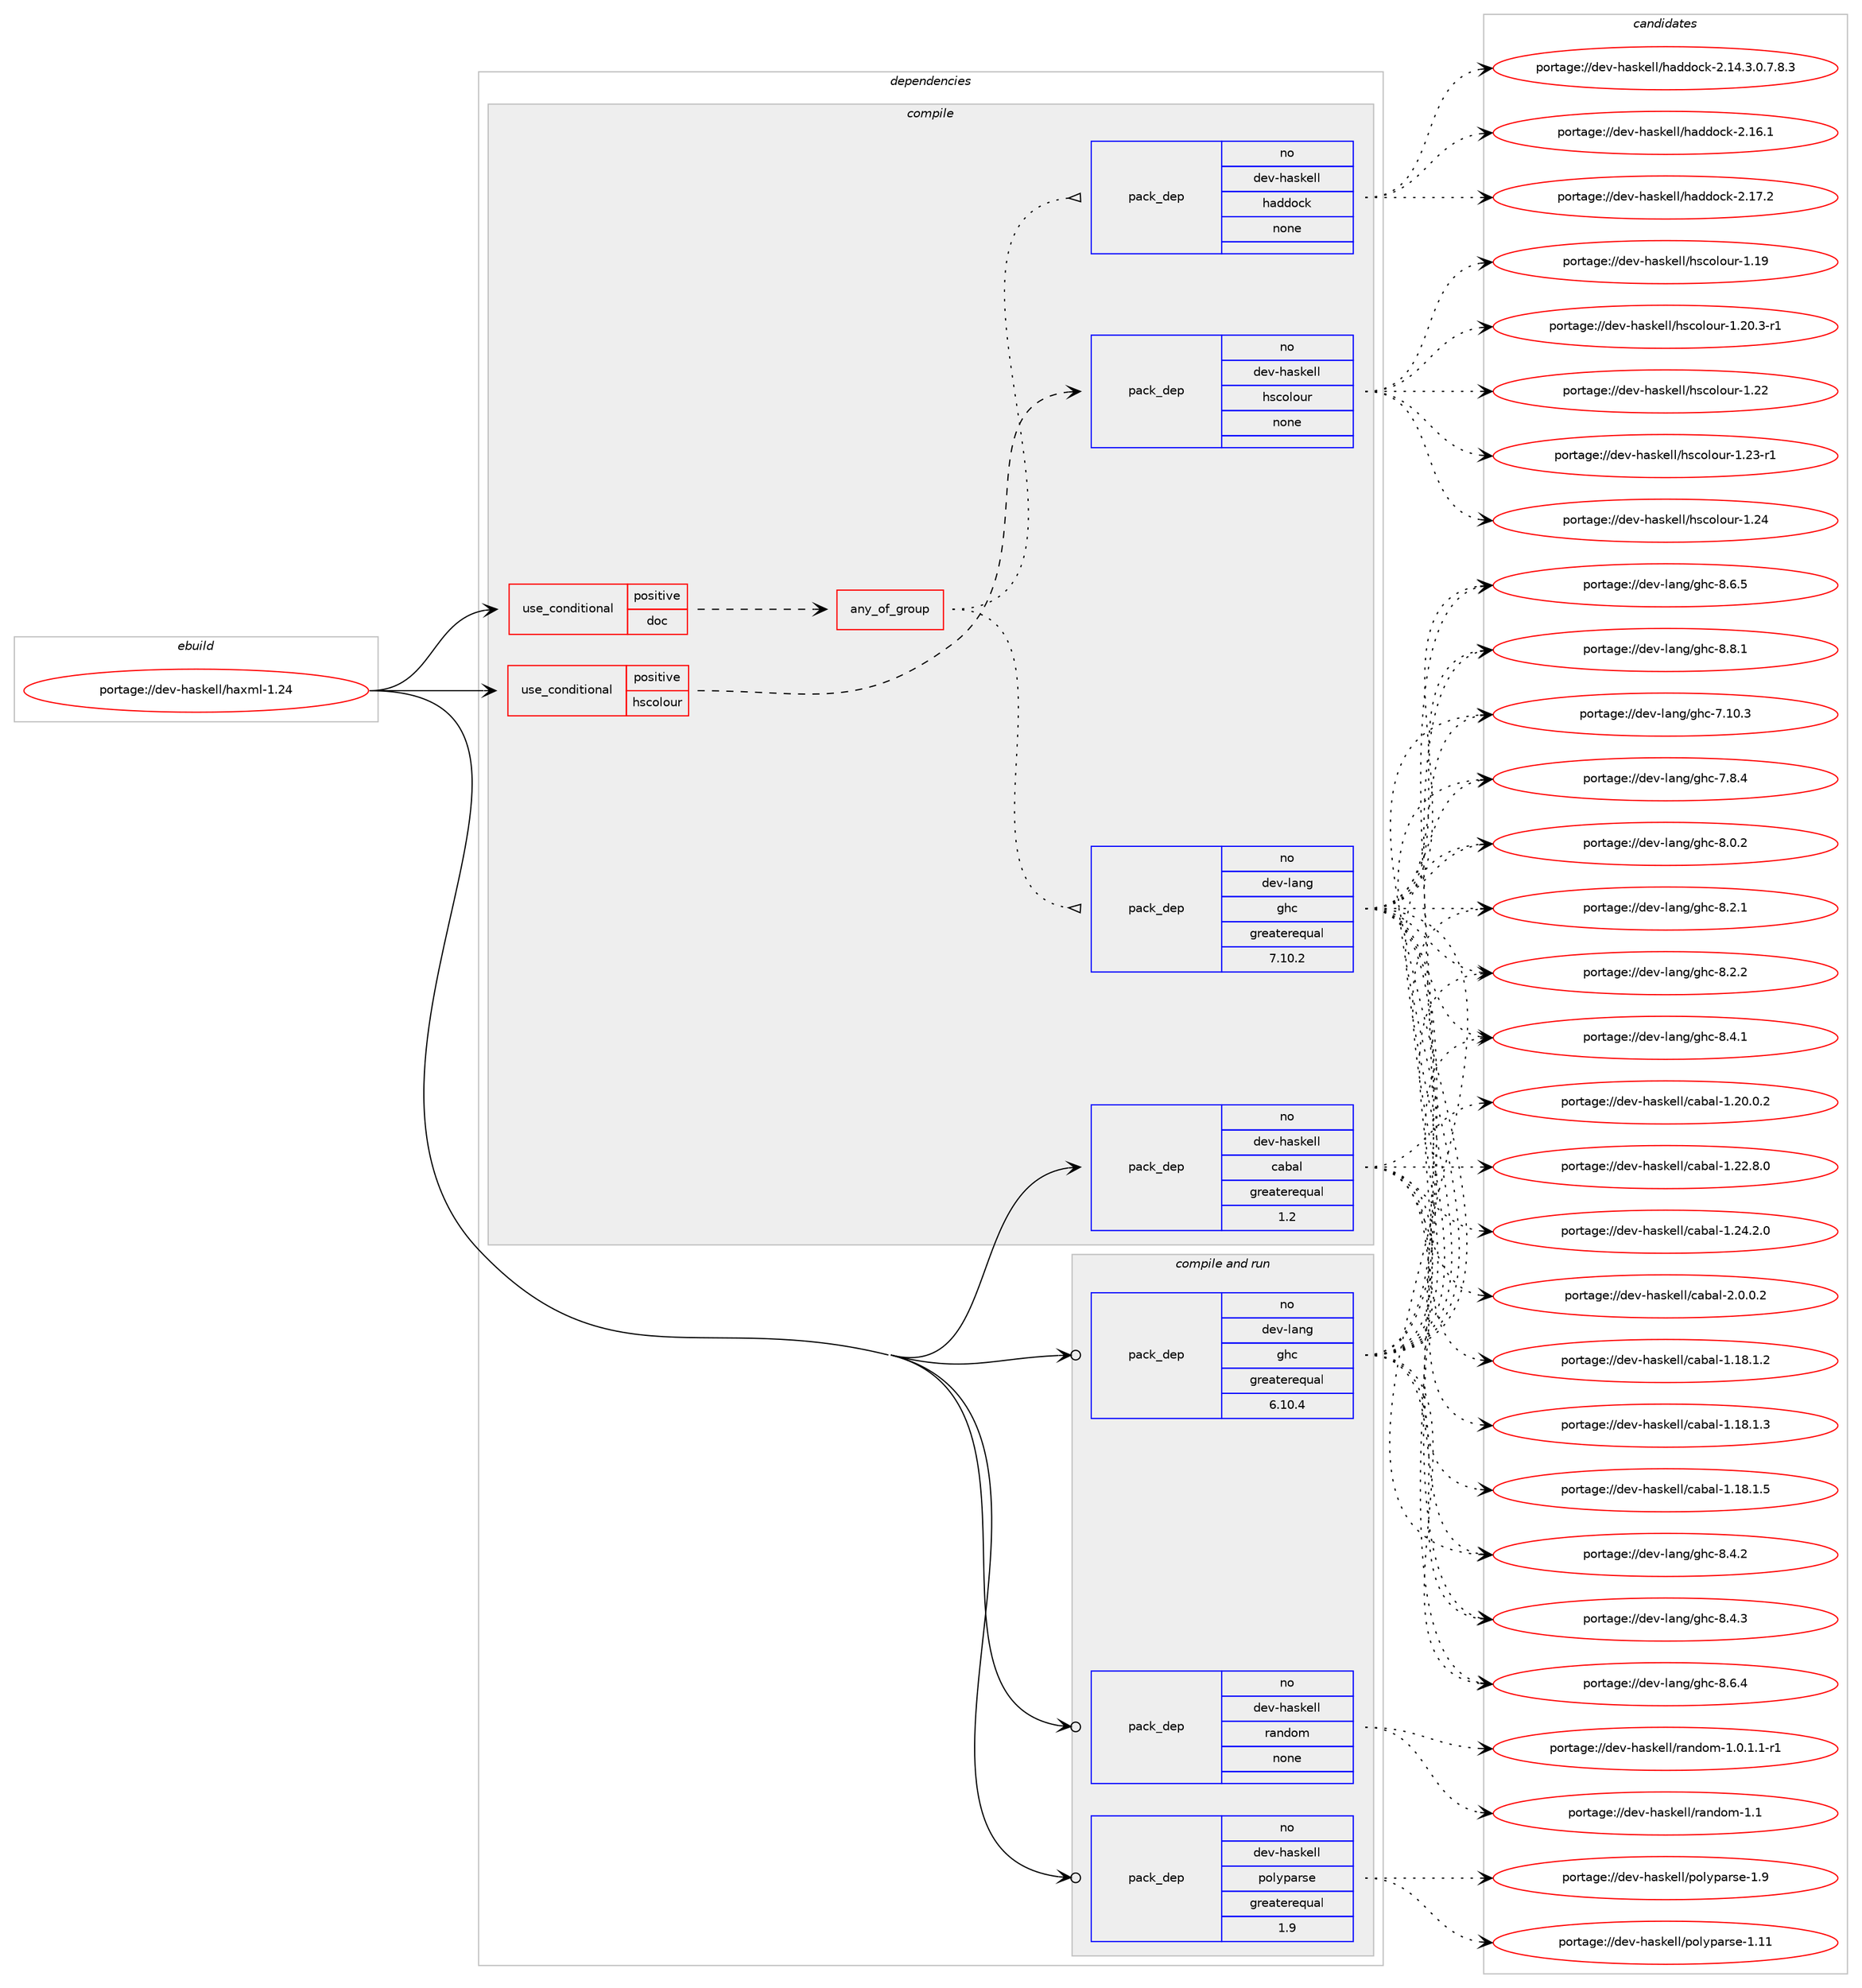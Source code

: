 digraph prolog {

# *************
# Graph options
# *************

newrank=true;
concentrate=true;
compound=true;
graph [rankdir=LR,fontname=Helvetica,fontsize=10,ranksep=1.5];#, ranksep=2.5, nodesep=0.2];
edge  [arrowhead=vee];
node  [fontname=Helvetica,fontsize=10];

# **********
# The ebuild
# **********

subgraph cluster_leftcol {
color=gray;
rank=same;
label=<<i>ebuild</i>>;
id [label="portage://dev-haskell/haxml-1.24", color=red, width=4, href="../dev-haskell/haxml-1.24.svg"];
}

# ****************
# The dependencies
# ****************

subgraph cluster_midcol {
color=gray;
label=<<i>dependencies</i>>;
subgraph cluster_compile {
fillcolor="#eeeeee";
style=filled;
label=<<i>compile</i>>;
subgraph cond15442 {
dependency69810 [label=<<TABLE BORDER="0" CELLBORDER="1" CELLSPACING="0" CELLPADDING="4"><TR><TD ROWSPAN="3" CELLPADDING="10">use_conditional</TD></TR><TR><TD>positive</TD></TR><TR><TD>doc</TD></TR></TABLE>>, shape=none, color=red];
subgraph any1786 {
dependency69811 [label=<<TABLE BORDER="0" CELLBORDER="1" CELLSPACING="0" CELLPADDING="4"><TR><TD CELLPADDING="10">any_of_group</TD></TR></TABLE>>, shape=none, color=red];subgraph pack52525 {
dependency69812 [label=<<TABLE BORDER="0" CELLBORDER="1" CELLSPACING="0" CELLPADDING="4" WIDTH="220"><TR><TD ROWSPAN="6" CELLPADDING="30">pack_dep</TD></TR><TR><TD WIDTH="110">no</TD></TR><TR><TD>dev-haskell</TD></TR><TR><TD>haddock</TD></TR><TR><TD>none</TD></TR><TR><TD></TD></TR></TABLE>>, shape=none, color=blue];
}
dependency69811:e -> dependency69812:w [weight=20,style="dotted",arrowhead="oinv"];
subgraph pack52526 {
dependency69813 [label=<<TABLE BORDER="0" CELLBORDER="1" CELLSPACING="0" CELLPADDING="4" WIDTH="220"><TR><TD ROWSPAN="6" CELLPADDING="30">pack_dep</TD></TR><TR><TD WIDTH="110">no</TD></TR><TR><TD>dev-lang</TD></TR><TR><TD>ghc</TD></TR><TR><TD>greaterequal</TD></TR><TR><TD>7.10.2</TD></TR></TABLE>>, shape=none, color=blue];
}
dependency69811:e -> dependency69813:w [weight=20,style="dotted",arrowhead="oinv"];
}
dependency69810:e -> dependency69811:w [weight=20,style="dashed",arrowhead="vee"];
}
id:e -> dependency69810:w [weight=20,style="solid",arrowhead="vee"];
subgraph cond15443 {
dependency69814 [label=<<TABLE BORDER="0" CELLBORDER="1" CELLSPACING="0" CELLPADDING="4"><TR><TD ROWSPAN="3" CELLPADDING="10">use_conditional</TD></TR><TR><TD>positive</TD></TR><TR><TD>hscolour</TD></TR></TABLE>>, shape=none, color=red];
subgraph pack52527 {
dependency69815 [label=<<TABLE BORDER="0" CELLBORDER="1" CELLSPACING="0" CELLPADDING="4" WIDTH="220"><TR><TD ROWSPAN="6" CELLPADDING="30">pack_dep</TD></TR><TR><TD WIDTH="110">no</TD></TR><TR><TD>dev-haskell</TD></TR><TR><TD>hscolour</TD></TR><TR><TD>none</TD></TR><TR><TD></TD></TR></TABLE>>, shape=none, color=blue];
}
dependency69814:e -> dependency69815:w [weight=20,style="dashed",arrowhead="vee"];
}
id:e -> dependency69814:w [weight=20,style="solid",arrowhead="vee"];
subgraph pack52528 {
dependency69816 [label=<<TABLE BORDER="0" CELLBORDER="1" CELLSPACING="0" CELLPADDING="4" WIDTH="220"><TR><TD ROWSPAN="6" CELLPADDING="30">pack_dep</TD></TR><TR><TD WIDTH="110">no</TD></TR><TR><TD>dev-haskell</TD></TR><TR><TD>cabal</TD></TR><TR><TD>greaterequal</TD></TR><TR><TD>1.2</TD></TR></TABLE>>, shape=none, color=blue];
}
id:e -> dependency69816:w [weight=20,style="solid",arrowhead="vee"];
}
subgraph cluster_compileandrun {
fillcolor="#eeeeee";
style=filled;
label=<<i>compile and run</i>>;
subgraph pack52529 {
dependency69817 [label=<<TABLE BORDER="0" CELLBORDER="1" CELLSPACING="0" CELLPADDING="4" WIDTH="220"><TR><TD ROWSPAN="6" CELLPADDING="30">pack_dep</TD></TR><TR><TD WIDTH="110">no</TD></TR><TR><TD>dev-haskell</TD></TR><TR><TD>polyparse</TD></TR><TR><TD>greaterequal</TD></TR><TR><TD>1.9</TD></TR></TABLE>>, shape=none, color=blue];
}
id:e -> dependency69817:w [weight=20,style="solid",arrowhead="odotvee"];
subgraph pack52530 {
dependency69818 [label=<<TABLE BORDER="0" CELLBORDER="1" CELLSPACING="0" CELLPADDING="4" WIDTH="220"><TR><TD ROWSPAN="6" CELLPADDING="30">pack_dep</TD></TR><TR><TD WIDTH="110">no</TD></TR><TR><TD>dev-haskell</TD></TR><TR><TD>random</TD></TR><TR><TD>none</TD></TR><TR><TD></TD></TR></TABLE>>, shape=none, color=blue];
}
id:e -> dependency69818:w [weight=20,style="solid",arrowhead="odotvee"];
subgraph pack52531 {
dependency69819 [label=<<TABLE BORDER="0" CELLBORDER="1" CELLSPACING="0" CELLPADDING="4" WIDTH="220"><TR><TD ROWSPAN="6" CELLPADDING="30">pack_dep</TD></TR><TR><TD WIDTH="110">no</TD></TR><TR><TD>dev-lang</TD></TR><TR><TD>ghc</TD></TR><TR><TD>greaterequal</TD></TR><TR><TD>6.10.4</TD></TR></TABLE>>, shape=none, color=blue];
}
id:e -> dependency69819:w [weight=20,style="solid",arrowhead="odotvee"];
}
subgraph cluster_run {
fillcolor="#eeeeee";
style=filled;
label=<<i>run</i>>;
}
}

# **************
# The candidates
# **************

subgraph cluster_choices {
rank=same;
color=gray;
label=<<i>candidates</i>>;

subgraph choice52525 {
color=black;
nodesep=1;
choiceportage1001011184510497115107101108108471049710010011199107455046495246514648465546564651 [label="portage://dev-haskell/haddock-2.14.3.0.7.8.3", color=red, width=4,href="../dev-haskell/haddock-2.14.3.0.7.8.3.svg"];
choiceportage100101118451049711510710110810847104971001001119910745504649544649 [label="portage://dev-haskell/haddock-2.16.1", color=red, width=4,href="../dev-haskell/haddock-2.16.1.svg"];
choiceportage100101118451049711510710110810847104971001001119910745504649554650 [label="portage://dev-haskell/haddock-2.17.2", color=red, width=4,href="../dev-haskell/haddock-2.17.2.svg"];
dependency69812:e -> choiceportage1001011184510497115107101108108471049710010011199107455046495246514648465546564651:w [style=dotted,weight="100"];
dependency69812:e -> choiceportage100101118451049711510710110810847104971001001119910745504649544649:w [style=dotted,weight="100"];
dependency69812:e -> choiceportage100101118451049711510710110810847104971001001119910745504649554650:w [style=dotted,weight="100"];
}
subgraph choice52526 {
color=black;
nodesep=1;
choiceportage1001011184510897110103471031049945554649484651 [label="portage://dev-lang/ghc-7.10.3", color=red, width=4,href="../dev-lang/ghc-7.10.3.svg"];
choiceportage10010111845108971101034710310499455546564652 [label="portage://dev-lang/ghc-7.8.4", color=red, width=4,href="../dev-lang/ghc-7.8.4.svg"];
choiceportage10010111845108971101034710310499455646484650 [label="portage://dev-lang/ghc-8.0.2", color=red, width=4,href="../dev-lang/ghc-8.0.2.svg"];
choiceportage10010111845108971101034710310499455646504649 [label="portage://dev-lang/ghc-8.2.1", color=red, width=4,href="../dev-lang/ghc-8.2.1.svg"];
choiceportage10010111845108971101034710310499455646504650 [label="portage://dev-lang/ghc-8.2.2", color=red, width=4,href="../dev-lang/ghc-8.2.2.svg"];
choiceportage10010111845108971101034710310499455646524649 [label="portage://dev-lang/ghc-8.4.1", color=red, width=4,href="../dev-lang/ghc-8.4.1.svg"];
choiceportage10010111845108971101034710310499455646524650 [label="portage://dev-lang/ghc-8.4.2", color=red, width=4,href="../dev-lang/ghc-8.4.2.svg"];
choiceportage10010111845108971101034710310499455646524651 [label="portage://dev-lang/ghc-8.4.3", color=red, width=4,href="../dev-lang/ghc-8.4.3.svg"];
choiceportage10010111845108971101034710310499455646544652 [label="portage://dev-lang/ghc-8.6.4", color=red, width=4,href="../dev-lang/ghc-8.6.4.svg"];
choiceportage10010111845108971101034710310499455646544653 [label="portage://dev-lang/ghc-8.6.5", color=red, width=4,href="../dev-lang/ghc-8.6.5.svg"];
choiceportage10010111845108971101034710310499455646564649 [label="portage://dev-lang/ghc-8.8.1", color=red, width=4,href="../dev-lang/ghc-8.8.1.svg"];
dependency69813:e -> choiceportage1001011184510897110103471031049945554649484651:w [style=dotted,weight="100"];
dependency69813:e -> choiceportage10010111845108971101034710310499455546564652:w [style=dotted,weight="100"];
dependency69813:e -> choiceportage10010111845108971101034710310499455646484650:w [style=dotted,weight="100"];
dependency69813:e -> choiceportage10010111845108971101034710310499455646504649:w [style=dotted,weight="100"];
dependency69813:e -> choiceportage10010111845108971101034710310499455646504650:w [style=dotted,weight="100"];
dependency69813:e -> choiceportage10010111845108971101034710310499455646524649:w [style=dotted,weight="100"];
dependency69813:e -> choiceportage10010111845108971101034710310499455646524650:w [style=dotted,weight="100"];
dependency69813:e -> choiceportage10010111845108971101034710310499455646524651:w [style=dotted,weight="100"];
dependency69813:e -> choiceportage10010111845108971101034710310499455646544652:w [style=dotted,weight="100"];
dependency69813:e -> choiceportage10010111845108971101034710310499455646544653:w [style=dotted,weight="100"];
dependency69813:e -> choiceportage10010111845108971101034710310499455646564649:w [style=dotted,weight="100"];
}
subgraph choice52527 {
color=black;
nodesep=1;
choiceportage100101118451049711510710110810847104115991111081111171144549464957 [label="portage://dev-haskell/hscolour-1.19", color=red, width=4,href="../dev-haskell/hscolour-1.19.svg"];
choiceportage10010111845104971151071011081084710411599111108111117114454946504846514511449 [label="portage://dev-haskell/hscolour-1.20.3-r1", color=red, width=4,href="../dev-haskell/hscolour-1.20.3-r1.svg"];
choiceportage100101118451049711510710110810847104115991111081111171144549465050 [label="portage://dev-haskell/hscolour-1.22", color=red, width=4,href="../dev-haskell/hscolour-1.22.svg"];
choiceportage1001011184510497115107101108108471041159911110811111711445494650514511449 [label="portage://dev-haskell/hscolour-1.23-r1", color=red, width=4,href="../dev-haskell/hscolour-1.23-r1.svg"];
choiceportage100101118451049711510710110810847104115991111081111171144549465052 [label="portage://dev-haskell/hscolour-1.24", color=red, width=4,href="../dev-haskell/hscolour-1.24.svg"];
dependency69815:e -> choiceportage100101118451049711510710110810847104115991111081111171144549464957:w [style=dotted,weight="100"];
dependency69815:e -> choiceportage10010111845104971151071011081084710411599111108111117114454946504846514511449:w [style=dotted,weight="100"];
dependency69815:e -> choiceportage100101118451049711510710110810847104115991111081111171144549465050:w [style=dotted,weight="100"];
dependency69815:e -> choiceportage1001011184510497115107101108108471041159911110811111711445494650514511449:w [style=dotted,weight="100"];
dependency69815:e -> choiceportage100101118451049711510710110810847104115991111081111171144549465052:w [style=dotted,weight="100"];
}
subgraph choice52528 {
color=black;
nodesep=1;
choiceportage10010111845104971151071011081084799979897108454946495646494650 [label="portage://dev-haskell/cabal-1.18.1.2", color=red, width=4,href="../dev-haskell/cabal-1.18.1.2.svg"];
choiceportage10010111845104971151071011081084799979897108454946495646494651 [label="portage://dev-haskell/cabal-1.18.1.3", color=red, width=4,href="../dev-haskell/cabal-1.18.1.3.svg"];
choiceportage10010111845104971151071011081084799979897108454946495646494653 [label="portage://dev-haskell/cabal-1.18.1.5", color=red, width=4,href="../dev-haskell/cabal-1.18.1.5.svg"];
choiceportage10010111845104971151071011081084799979897108454946504846484650 [label="portage://dev-haskell/cabal-1.20.0.2", color=red, width=4,href="../dev-haskell/cabal-1.20.0.2.svg"];
choiceportage10010111845104971151071011081084799979897108454946505046564648 [label="portage://dev-haskell/cabal-1.22.8.0", color=red, width=4,href="../dev-haskell/cabal-1.22.8.0.svg"];
choiceportage10010111845104971151071011081084799979897108454946505246504648 [label="portage://dev-haskell/cabal-1.24.2.0", color=red, width=4,href="../dev-haskell/cabal-1.24.2.0.svg"];
choiceportage100101118451049711510710110810847999798971084550464846484650 [label="portage://dev-haskell/cabal-2.0.0.2", color=red, width=4,href="../dev-haskell/cabal-2.0.0.2.svg"];
dependency69816:e -> choiceportage10010111845104971151071011081084799979897108454946495646494650:w [style=dotted,weight="100"];
dependency69816:e -> choiceportage10010111845104971151071011081084799979897108454946495646494651:w [style=dotted,weight="100"];
dependency69816:e -> choiceportage10010111845104971151071011081084799979897108454946495646494653:w [style=dotted,weight="100"];
dependency69816:e -> choiceportage10010111845104971151071011081084799979897108454946504846484650:w [style=dotted,weight="100"];
dependency69816:e -> choiceportage10010111845104971151071011081084799979897108454946505046564648:w [style=dotted,weight="100"];
dependency69816:e -> choiceportage10010111845104971151071011081084799979897108454946505246504648:w [style=dotted,weight="100"];
dependency69816:e -> choiceportage100101118451049711510710110810847999798971084550464846484650:w [style=dotted,weight="100"];
}
subgraph choice52529 {
color=black;
nodesep=1;
choiceportage100101118451049711510710110810847112111108121112971141151014549464949 [label="portage://dev-haskell/polyparse-1.11", color=red, width=4,href="../dev-haskell/polyparse-1.11.svg"];
choiceportage1001011184510497115107101108108471121111081211129711411510145494657 [label="portage://dev-haskell/polyparse-1.9", color=red, width=4,href="../dev-haskell/polyparse-1.9.svg"];
dependency69817:e -> choiceportage100101118451049711510710110810847112111108121112971141151014549464949:w [style=dotted,weight="100"];
dependency69817:e -> choiceportage1001011184510497115107101108108471121111081211129711411510145494657:w [style=dotted,weight="100"];
}
subgraph choice52530 {
color=black;
nodesep=1;
choiceportage1001011184510497115107101108108471149711010011110945494648464946494511449 [label="portage://dev-haskell/random-1.0.1.1-r1", color=red, width=4,href="../dev-haskell/random-1.0.1.1-r1.svg"];
choiceportage1001011184510497115107101108108471149711010011110945494649 [label="portage://dev-haskell/random-1.1", color=red, width=4,href="../dev-haskell/random-1.1.svg"];
dependency69818:e -> choiceportage1001011184510497115107101108108471149711010011110945494648464946494511449:w [style=dotted,weight="100"];
dependency69818:e -> choiceportage1001011184510497115107101108108471149711010011110945494649:w [style=dotted,weight="100"];
}
subgraph choice52531 {
color=black;
nodesep=1;
choiceportage1001011184510897110103471031049945554649484651 [label="portage://dev-lang/ghc-7.10.3", color=red, width=4,href="../dev-lang/ghc-7.10.3.svg"];
choiceportage10010111845108971101034710310499455546564652 [label="portage://dev-lang/ghc-7.8.4", color=red, width=4,href="../dev-lang/ghc-7.8.4.svg"];
choiceportage10010111845108971101034710310499455646484650 [label="portage://dev-lang/ghc-8.0.2", color=red, width=4,href="../dev-lang/ghc-8.0.2.svg"];
choiceportage10010111845108971101034710310499455646504649 [label="portage://dev-lang/ghc-8.2.1", color=red, width=4,href="../dev-lang/ghc-8.2.1.svg"];
choiceportage10010111845108971101034710310499455646504650 [label="portage://dev-lang/ghc-8.2.2", color=red, width=4,href="../dev-lang/ghc-8.2.2.svg"];
choiceportage10010111845108971101034710310499455646524649 [label="portage://dev-lang/ghc-8.4.1", color=red, width=4,href="../dev-lang/ghc-8.4.1.svg"];
choiceportage10010111845108971101034710310499455646524650 [label="portage://dev-lang/ghc-8.4.2", color=red, width=4,href="../dev-lang/ghc-8.4.2.svg"];
choiceportage10010111845108971101034710310499455646524651 [label="portage://dev-lang/ghc-8.4.3", color=red, width=4,href="../dev-lang/ghc-8.4.3.svg"];
choiceportage10010111845108971101034710310499455646544652 [label="portage://dev-lang/ghc-8.6.4", color=red, width=4,href="../dev-lang/ghc-8.6.4.svg"];
choiceportage10010111845108971101034710310499455646544653 [label="portage://dev-lang/ghc-8.6.5", color=red, width=4,href="../dev-lang/ghc-8.6.5.svg"];
choiceportage10010111845108971101034710310499455646564649 [label="portage://dev-lang/ghc-8.8.1", color=red, width=4,href="../dev-lang/ghc-8.8.1.svg"];
dependency69819:e -> choiceportage1001011184510897110103471031049945554649484651:w [style=dotted,weight="100"];
dependency69819:e -> choiceportage10010111845108971101034710310499455546564652:w [style=dotted,weight="100"];
dependency69819:e -> choiceportage10010111845108971101034710310499455646484650:w [style=dotted,weight="100"];
dependency69819:e -> choiceportage10010111845108971101034710310499455646504649:w [style=dotted,weight="100"];
dependency69819:e -> choiceportage10010111845108971101034710310499455646504650:w [style=dotted,weight="100"];
dependency69819:e -> choiceportage10010111845108971101034710310499455646524649:w [style=dotted,weight="100"];
dependency69819:e -> choiceportage10010111845108971101034710310499455646524650:w [style=dotted,weight="100"];
dependency69819:e -> choiceportage10010111845108971101034710310499455646524651:w [style=dotted,weight="100"];
dependency69819:e -> choiceportage10010111845108971101034710310499455646544652:w [style=dotted,weight="100"];
dependency69819:e -> choiceportage10010111845108971101034710310499455646544653:w [style=dotted,weight="100"];
dependency69819:e -> choiceportage10010111845108971101034710310499455646564649:w [style=dotted,weight="100"];
}
}

}
